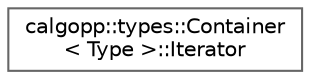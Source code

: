 digraph "Graphical Class Hierarchy"
{
 // LATEX_PDF_SIZE
  bgcolor="transparent";
  edge [fontname=Helvetica,fontsize=10,labelfontname=Helvetica,labelfontsize=10];
  node [fontname=Helvetica,fontsize=10,shape=box,height=0.2,width=0.4];
  rankdir="LR";
  Node0 [label="calgopp::types::Container\l\< Type \>::Iterator",height=0.2,width=0.4,color="grey40", fillcolor="white", style="filled",URL="$classcalgopp_1_1types_1_1Container_1_1Iterator.html",tooltip=" "];
}
